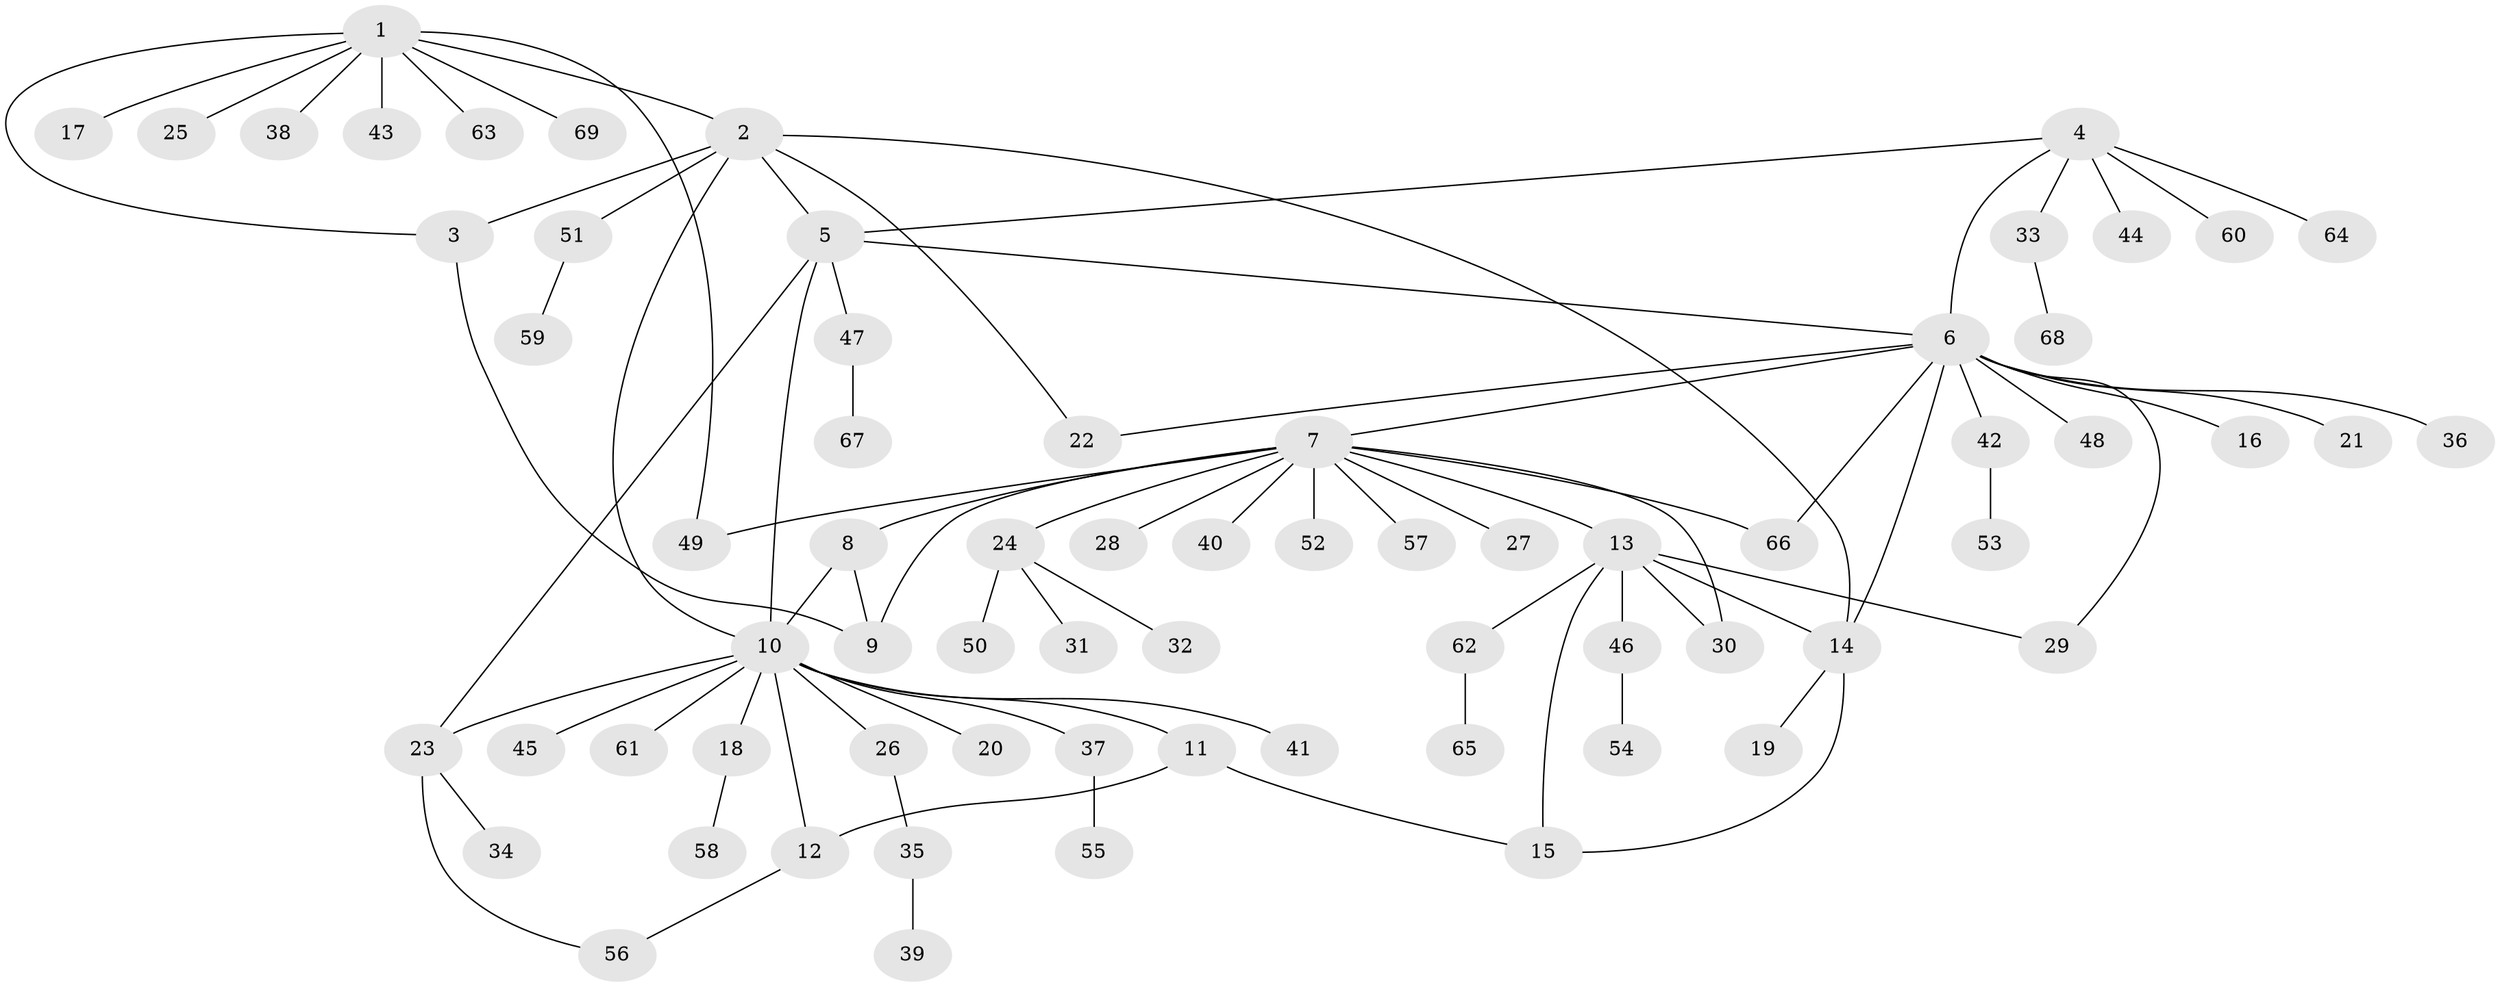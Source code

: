 // Generated by graph-tools (version 1.1) at 2025/50/03/09/25 03:50:29]
// undirected, 69 vertices, 86 edges
graph export_dot {
graph [start="1"]
  node [color=gray90,style=filled];
  1;
  2;
  3;
  4;
  5;
  6;
  7;
  8;
  9;
  10;
  11;
  12;
  13;
  14;
  15;
  16;
  17;
  18;
  19;
  20;
  21;
  22;
  23;
  24;
  25;
  26;
  27;
  28;
  29;
  30;
  31;
  32;
  33;
  34;
  35;
  36;
  37;
  38;
  39;
  40;
  41;
  42;
  43;
  44;
  45;
  46;
  47;
  48;
  49;
  50;
  51;
  52;
  53;
  54;
  55;
  56;
  57;
  58;
  59;
  60;
  61;
  62;
  63;
  64;
  65;
  66;
  67;
  68;
  69;
  1 -- 2;
  1 -- 3;
  1 -- 17;
  1 -- 25;
  1 -- 38;
  1 -- 43;
  1 -- 49;
  1 -- 63;
  1 -- 69;
  2 -- 3;
  2 -- 5;
  2 -- 10;
  2 -- 14;
  2 -- 22;
  2 -- 51;
  3 -- 9;
  4 -- 5;
  4 -- 6;
  4 -- 33;
  4 -- 44;
  4 -- 60;
  4 -- 64;
  5 -- 6;
  5 -- 10;
  5 -- 23;
  5 -- 47;
  6 -- 7;
  6 -- 14;
  6 -- 16;
  6 -- 21;
  6 -- 22;
  6 -- 29;
  6 -- 36;
  6 -- 42;
  6 -- 48;
  6 -- 66;
  7 -- 8;
  7 -- 9;
  7 -- 13;
  7 -- 24;
  7 -- 27;
  7 -- 28;
  7 -- 30;
  7 -- 40;
  7 -- 49;
  7 -- 52;
  7 -- 57;
  7 -- 66;
  8 -- 9;
  8 -- 10;
  10 -- 11;
  10 -- 12;
  10 -- 18;
  10 -- 20;
  10 -- 23;
  10 -- 26;
  10 -- 37;
  10 -- 41;
  10 -- 45;
  10 -- 61;
  11 -- 12;
  11 -- 15;
  12 -- 56;
  13 -- 14;
  13 -- 15;
  13 -- 29;
  13 -- 30;
  13 -- 46;
  13 -- 62;
  14 -- 15;
  14 -- 19;
  18 -- 58;
  23 -- 34;
  23 -- 56;
  24 -- 31;
  24 -- 32;
  24 -- 50;
  26 -- 35;
  33 -- 68;
  35 -- 39;
  37 -- 55;
  42 -- 53;
  46 -- 54;
  47 -- 67;
  51 -- 59;
  62 -- 65;
}
